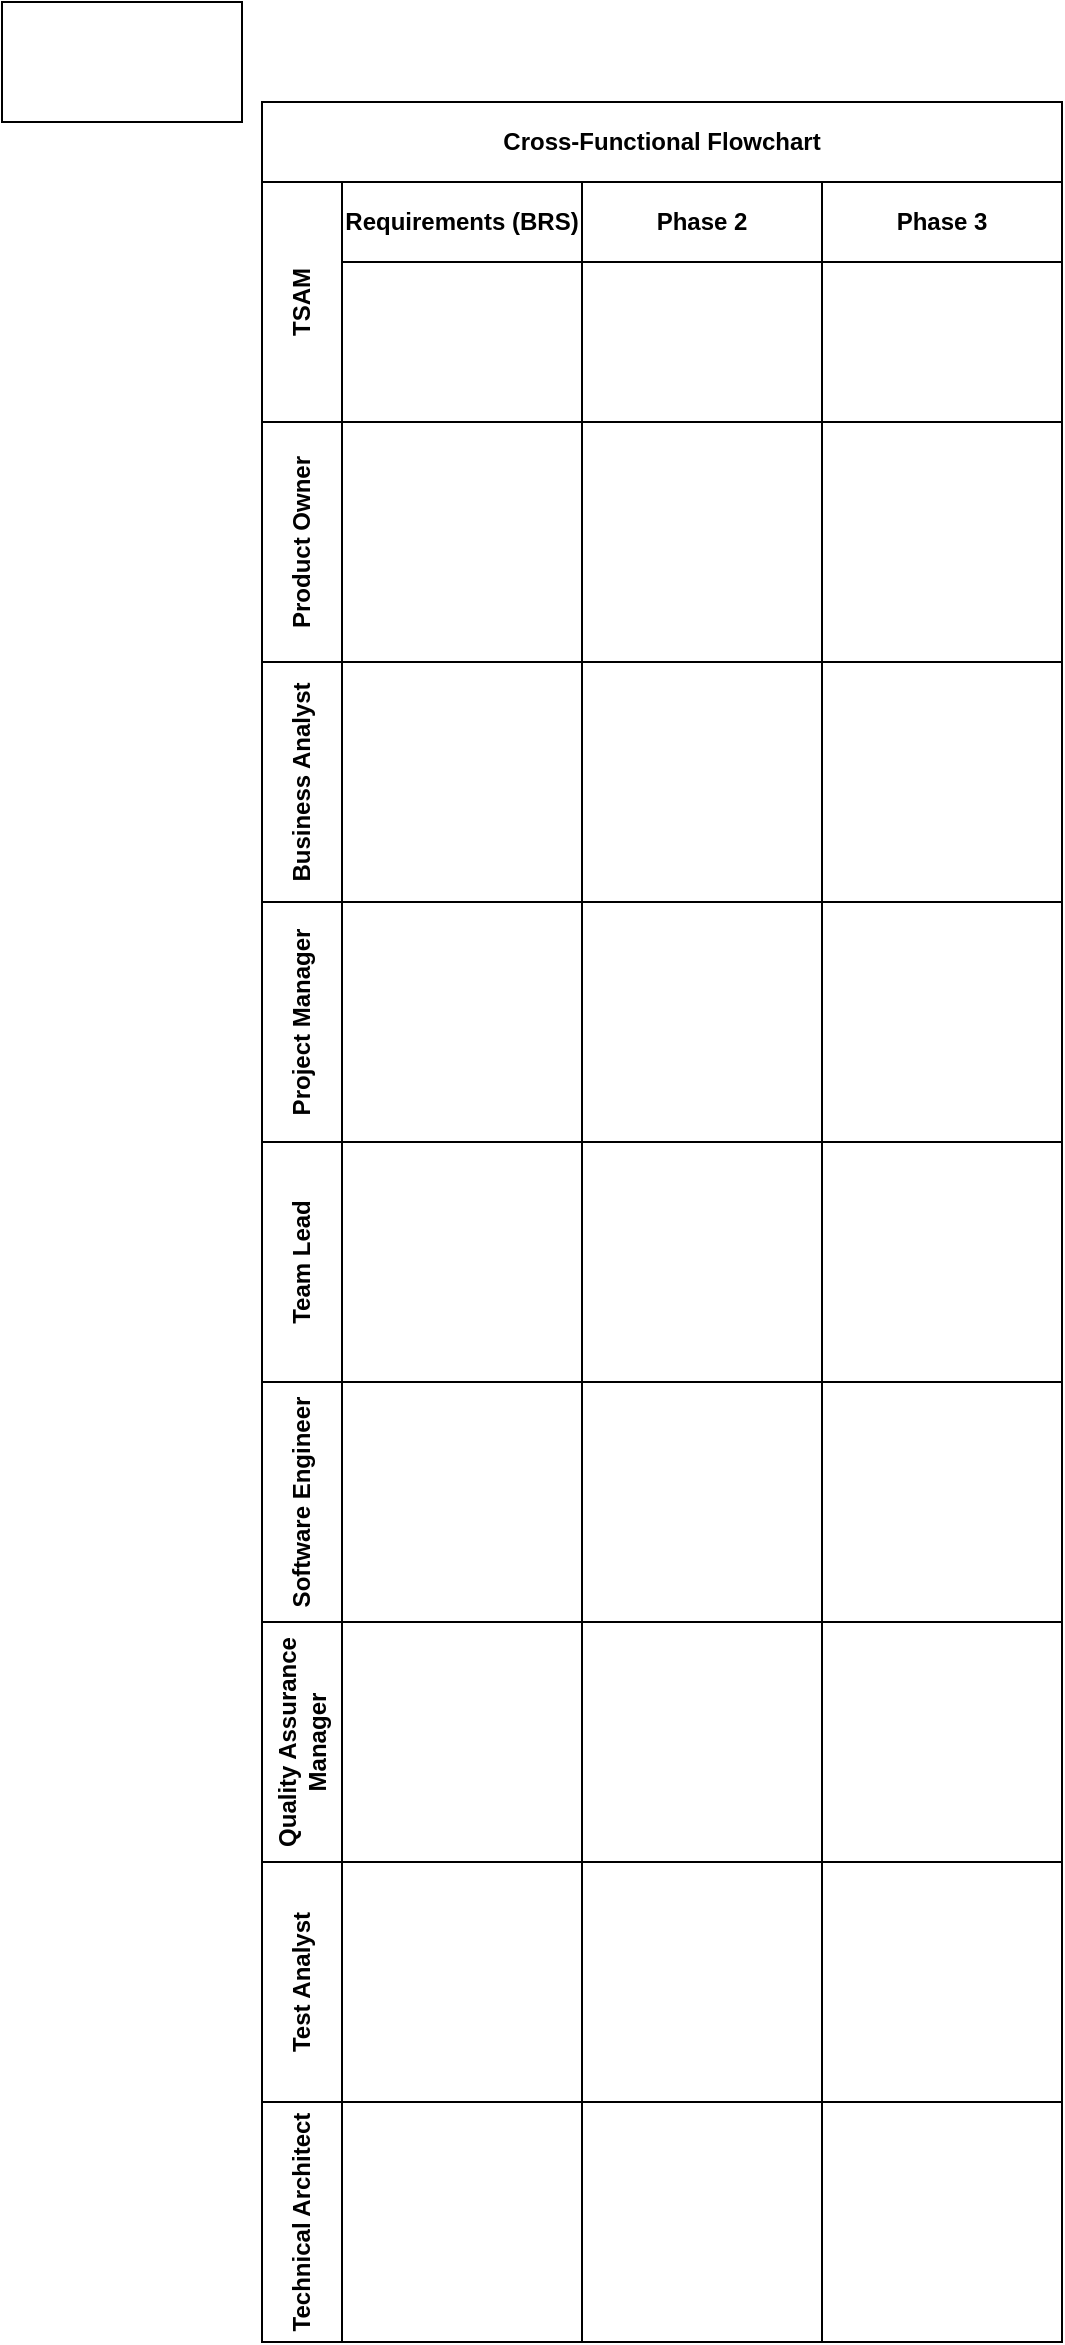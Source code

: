 <mxfile version="20.4.0" type="github">
  <diagram id="cjQkQe_6s1pKexxCDF4P" name="Page-1">
    <mxGraphModel dx="1829" dy="1068" grid="1" gridSize="10" guides="1" tooltips="1" connect="1" arrows="1" fold="1" page="1" pageScale="1" pageWidth="850" pageHeight="1100" math="0" shadow="0">
      <root>
        <mxCell id="0" />
        <mxCell id="1" parent="0" />
        <mxCell id="hVLxrc-q3zMbDH1GzHd_-53" value="Cross-Functional Flowchart" style="shape=table;childLayout=tableLayout;rowLines=0;columnLines=0;startSize=40;html=1;whiteSpace=wrap;collapsible=0;recursiveResize=0;expand=0;pointerEvents=0;fontStyle=1;align=center;" parent="1" vertex="1">
          <mxGeometry x="140" y="110" width="400" height="400" as="geometry" />
        </mxCell>
        <mxCell id="hVLxrc-q3zMbDH1GzHd_-54" value="TSAM" style="swimlane;horizontal=0;points=[[0,0.5],[1,0.5]];portConstraint=eastwest;startSize=40;html=1;whiteSpace=wrap;collapsible=0;recursiveResize=0;expand=0;pointerEvents=0;fontStyle=1" parent="hVLxrc-q3zMbDH1GzHd_-53" vertex="1">
          <mxGeometry y="40" width="400" height="120" as="geometry" />
        </mxCell>
        <mxCell id="hVLxrc-q3zMbDH1GzHd_-55" value="Requirements (BRS)" style="swimlane;connectable=0;startSize=40;html=1;whiteSpace=wrap;collapsible=0;recursiveResize=0;expand=0;pointerEvents=0;" parent="hVLxrc-q3zMbDH1GzHd_-54" vertex="1">
          <mxGeometry x="40" width="120" height="120" as="geometry">
            <mxRectangle width="120" height="120" as="alternateBounds" />
          </mxGeometry>
        </mxCell>
        <mxCell id="hVLxrc-q3zMbDH1GzHd_-56" value="Phase 2" style="swimlane;connectable=0;startSize=40;html=1;whiteSpace=wrap;collapsible=0;recursiveResize=0;expand=0;pointerEvents=0;" parent="hVLxrc-q3zMbDH1GzHd_-54" vertex="1">
          <mxGeometry x="160" width="120" height="120" as="geometry">
            <mxRectangle width="120" height="120" as="alternateBounds" />
          </mxGeometry>
        </mxCell>
        <mxCell id="hVLxrc-q3zMbDH1GzHd_-57" value="Phase 3" style="swimlane;connectable=0;startSize=40;html=1;whiteSpace=wrap;collapsible=0;recursiveResize=0;expand=0;pointerEvents=0;" parent="hVLxrc-q3zMbDH1GzHd_-54" vertex="1">
          <mxGeometry x="280" width="120" height="120" as="geometry">
            <mxRectangle width="120" height="120" as="alternateBounds" />
          </mxGeometry>
        </mxCell>
        <mxCell id="hVLxrc-q3zMbDH1GzHd_-58" value="Product Owner" style="swimlane;horizontal=0;points=[[0,0.5],[1,0.5]];portConstraint=eastwest;startSize=40;html=1;whiteSpace=wrap;collapsible=0;recursiveResize=0;expand=0;pointerEvents=0;" parent="hVLxrc-q3zMbDH1GzHd_-53" vertex="1">
          <mxGeometry y="160" width="400" height="120" as="geometry" />
        </mxCell>
        <mxCell id="hVLxrc-q3zMbDH1GzHd_-59" value="" style="swimlane;connectable=0;startSize=0;html=1;whiteSpace=wrap;collapsible=0;recursiveResize=0;expand=0;pointerEvents=0;" parent="hVLxrc-q3zMbDH1GzHd_-58" vertex="1">
          <mxGeometry x="40" width="120" height="120" as="geometry">
            <mxRectangle width="120" height="120" as="alternateBounds" />
          </mxGeometry>
        </mxCell>
        <mxCell id="hVLxrc-q3zMbDH1GzHd_-60" value="" style="swimlane;connectable=0;startSize=0;html=1;whiteSpace=wrap;collapsible=0;recursiveResize=0;expand=0;pointerEvents=0;" parent="hVLxrc-q3zMbDH1GzHd_-58" vertex="1">
          <mxGeometry x="160" width="120" height="120" as="geometry">
            <mxRectangle width="120" height="120" as="alternateBounds" />
          </mxGeometry>
        </mxCell>
        <mxCell id="hVLxrc-q3zMbDH1GzHd_-61" value="" style="swimlane;connectable=0;startSize=0;html=1;whiteSpace=wrap;collapsible=0;recursiveResize=0;expand=0;pointerEvents=0;" parent="hVLxrc-q3zMbDH1GzHd_-58" vertex="1">
          <mxGeometry x="280" width="120" height="120" as="geometry">
            <mxRectangle width="120" height="120" as="alternateBounds" />
          </mxGeometry>
        </mxCell>
        <mxCell id="hVLxrc-q3zMbDH1GzHd_-62" value="Business Analyst" style="swimlane;horizontal=0;points=[[0,0.5],[1,0.5]];portConstraint=eastwest;startSize=40;html=1;whiteSpace=wrap;collapsible=0;recursiveResize=0;expand=0;pointerEvents=0;" parent="hVLxrc-q3zMbDH1GzHd_-53" vertex="1">
          <mxGeometry y="280" width="400" height="120" as="geometry" />
        </mxCell>
        <mxCell id="hVLxrc-q3zMbDH1GzHd_-63" value="" style="swimlane;connectable=0;startSize=0;html=1;whiteSpace=wrap;collapsible=0;recursiveResize=0;expand=0;pointerEvents=0;" parent="hVLxrc-q3zMbDH1GzHd_-62" vertex="1">
          <mxGeometry x="40" width="120" height="120" as="geometry">
            <mxRectangle width="120" height="120" as="alternateBounds" />
          </mxGeometry>
        </mxCell>
        <mxCell id="hVLxrc-q3zMbDH1GzHd_-79" value="Project Manager" style="swimlane;horizontal=0;points=[[0,0.5],[1,0.5]];portConstraint=eastwest;startSize=40;html=1;whiteSpace=wrap;collapsible=0;recursiveResize=0;expand=0;pointerEvents=0;" parent="hVLxrc-q3zMbDH1GzHd_-63" vertex="1">
          <mxGeometry x="-40" y="120" width="400" height="120" as="geometry" />
        </mxCell>
        <mxCell id="hVLxrc-q3zMbDH1GzHd_-80" value="" style="swimlane;connectable=0;startSize=0;html=1;whiteSpace=wrap;collapsible=0;recursiveResize=0;expand=0;pointerEvents=0;" parent="hVLxrc-q3zMbDH1GzHd_-79" vertex="1">
          <mxGeometry x="40" width="120" height="120" as="geometry">
            <mxRectangle width="120" height="120" as="alternateBounds" />
          </mxGeometry>
        </mxCell>
        <mxCell id="hVLxrc-q3zMbDH1GzHd_-81" value="" style="swimlane;connectable=0;startSize=0;html=1;whiteSpace=wrap;collapsible=0;recursiveResize=0;expand=0;pointerEvents=0;" parent="hVLxrc-q3zMbDH1GzHd_-79" vertex="1">
          <mxGeometry x="160" width="120" height="120" as="geometry">
            <mxRectangle width="120" height="120" as="alternateBounds" />
          </mxGeometry>
        </mxCell>
        <mxCell id="hVLxrc-q3zMbDH1GzHd_-82" value="" style="swimlane;connectable=0;startSize=0;html=1;whiteSpace=wrap;collapsible=0;recursiveResize=0;expand=0;pointerEvents=0;" parent="hVLxrc-q3zMbDH1GzHd_-79" vertex="1">
          <mxGeometry x="280" width="120" height="120" as="geometry">
            <mxRectangle width="120" height="120" as="alternateBounds" />
          </mxGeometry>
        </mxCell>
        <mxCell id="hVLxrc-q3zMbDH1GzHd_-84" value="Team Lead" style="swimlane;horizontal=0;points=[[0,0.5],[1,0.5]];portConstraint=eastwest;startSize=40;html=1;whiteSpace=wrap;collapsible=0;recursiveResize=0;expand=0;pointerEvents=0;" parent="hVLxrc-q3zMbDH1GzHd_-63" vertex="1">
          <mxGeometry x="-40" y="240" width="400" height="120" as="geometry" />
        </mxCell>
        <mxCell id="hVLxrc-q3zMbDH1GzHd_-85" value="" style="swimlane;connectable=0;startSize=0;html=1;whiteSpace=wrap;collapsible=0;recursiveResize=0;expand=0;pointerEvents=0;" parent="hVLxrc-q3zMbDH1GzHd_-84" vertex="1">
          <mxGeometry x="40" width="120" height="120" as="geometry">
            <mxRectangle width="120" height="120" as="alternateBounds" />
          </mxGeometry>
        </mxCell>
        <mxCell id="hVLxrc-q3zMbDH1GzHd_-88" value="Software Engineer" style="swimlane;horizontal=0;points=[[0,0.5],[1,0.5]];portConstraint=eastwest;startSize=40;html=1;whiteSpace=wrap;collapsible=0;recursiveResize=0;expand=0;pointerEvents=0;" parent="hVLxrc-q3zMbDH1GzHd_-85" vertex="1">
          <mxGeometry x="-40" y="120" width="400" height="120" as="geometry" />
        </mxCell>
        <mxCell id="hVLxrc-q3zMbDH1GzHd_-89" value="" style="swimlane;connectable=0;startSize=0;html=1;whiteSpace=wrap;collapsible=0;recursiveResize=0;expand=0;pointerEvents=0;" parent="hVLxrc-q3zMbDH1GzHd_-88" vertex="1">
          <mxGeometry x="40" width="120" height="120" as="geometry">
            <mxRectangle width="120" height="120" as="alternateBounds" />
          </mxGeometry>
        </mxCell>
        <mxCell id="hVLxrc-q3zMbDH1GzHd_-90" value="" style="swimlane;connectable=0;startSize=0;html=1;whiteSpace=wrap;collapsible=0;recursiveResize=0;expand=0;pointerEvents=0;" parent="hVLxrc-q3zMbDH1GzHd_-88" vertex="1">
          <mxGeometry x="160" width="120" height="120" as="geometry">
            <mxRectangle width="120" height="120" as="alternateBounds" />
          </mxGeometry>
        </mxCell>
        <mxCell id="hVLxrc-q3zMbDH1GzHd_-91" value="" style="swimlane;connectable=0;startSize=0;html=1;whiteSpace=wrap;collapsible=0;recursiveResize=0;expand=0;pointerEvents=0;" parent="hVLxrc-q3zMbDH1GzHd_-88" vertex="1">
          <mxGeometry x="280" width="120" height="120" as="geometry">
            <mxRectangle width="120" height="120" as="alternateBounds" />
          </mxGeometry>
        </mxCell>
        <mxCell id="hVLxrc-q3zMbDH1GzHd_-86" value="" style="swimlane;connectable=0;startSize=0;html=1;whiteSpace=wrap;collapsible=0;recursiveResize=0;expand=0;pointerEvents=0;" parent="hVLxrc-q3zMbDH1GzHd_-84" vertex="1">
          <mxGeometry x="160" width="120" height="120" as="geometry">
            <mxRectangle width="120" height="120" as="alternateBounds" />
          </mxGeometry>
        </mxCell>
        <mxCell id="hVLxrc-q3zMbDH1GzHd_-87" value="" style="swimlane;connectable=0;startSize=0;html=1;whiteSpace=wrap;collapsible=0;recursiveResize=0;expand=0;pointerEvents=0;" parent="hVLxrc-q3zMbDH1GzHd_-84" vertex="1">
          <mxGeometry x="280" width="120" height="120" as="geometry">
            <mxRectangle width="120" height="120" as="alternateBounds" />
          </mxGeometry>
        </mxCell>
        <mxCell id="hVLxrc-q3zMbDH1GzHd_-92" value="Quality Assurance Manager" style="swimlane;horizontal=0;points=[[0,0.5],[1,0.5]];portConstraint=eastwest;startSize=40;html=1;whiteSpace=wrap;collapsible=0;recursiveResize=0;expand=0;pointerEvents=0;" parent="hVLxrc-q3zMbDH1GzHd_-63" vertex="1">
          <mxGeometry x="-40" y="480" width="400" height="120" as="geometry" />
        </mxCell>
        <mxCell id="hVLxrc-q3zMbDH1GzHd_-93" value="" style="swimlane;connectable=0;startSize=0;html=1;whiteSpace=wrap;collapsible=0;recursiveResize=0;expand=0;pointerEvents=0;" parent="hVLxrc-q3zMbDH1GzHd_-92" vertex="1">
          <mxGeometry x="40" width="120" height="120" as="geometry">
            <mxRectangle width="120" height="120" as="alternateBounds" />
          </mxGeometry>
        </mxCell>
        <mxCell id="hVLxrc-q3zMbDH1GzHd_-94" value="" style="swimlane;connectable=0;startSize=0;html=1;whiteSpace=wrap;collapsible=0;recursiveResize=0;expand=0;pointerEvents=0;" parent="hVLxrc-q3zMbDH1GzHd_-92" vertex="1">
          <mxGeometry x="160" width="120" height="120" as="geometry">
            <mxRectangle width="120" height="120" as="alternateBounds" />
          </mxGeometry>
        </mxCell>
        <mxCell id="hVLxrc-q3zMbDH1GzHd_-96" value="Test Analyst" style="swimlane;horizontal=0;points=[[0,0.5],[1,0.5]];portConstraint=eastwest;startSize=40;html=1;whiteSpace=wrap;collapsible=0;recursiveResize=0;expand=0;pointerEvents=0;" parent="hVLxrc-q3zMbDH1GzHd_-94" vertex="1">
          <mxGeometry x="-160" y="120" width="400" height="120" as="geometry" />
        </mxCell>
        <mxCell id="hVLxrc-q3zMbDH1GzHd_-97" value="" style="swimlane;connectable=0;startSize=0;html=1;whiteSpace=wrap;collapsible=0;recursiveResize=0;expand=0;pointerEvents=0;" parent="hVLxrc-q3zMbDH1GzHd_-96" vertex="1">
          <mxGeometry x="40" width="120" height="120" as="geometry">
            <mxRectangle width="120" height="120" as="alternateBounds" />
          </mxGeometry>
        </mxCell>
        <mxCell id="hVLxrc-q3zMbDH1GzHd_-100" value="Technical Architect" style="swimlane;horizontal=0;points=[[0,0.5],[1,0.5]];portConstraint=eastwest;startSize=40;html=1;whiteSpace=wrap;collapsible=0;recursiveResize=0;expand=0;pointerEvents=0;" parent="hVLxrc-q3zMbDH1GzHd_-97" vertex="1">
          <mxGeometry x="-40" y="120" width="400" height="120" as="geometry" />
        </mxCell>
        <mxCell id="hVLxrc-q3zMbDH1GzHd_-101" value="" style="swimlane;connectable=0;startSize=0;html=1;whiteSpace=wrap;collapsible=0;recursiveResize=0;expand=0;pointerEvents=0;" parent="hVLxrc-q3zMbDH1GzHd_-100" vertex="1">
          <mxGeometry x="40" width="120" height="120" as="geometry">
            <mxRectangle width="120" height="120" as="alternateBounds" />
          </mxGeometry>
        </mxCell>
        <mxCell id="hVLxrc-q3zMbDH1GzHd_-102" value="" style="swimlane;connectable=0;startSize=0;html=1;whiteSpace=wrap;collapsible=0;recursiveResize=0;expand=0;pointerEvents=0;" parent="hVLxrc-q3zMbDH1GzHd_-100" vertex="1">
          <mxGeometry x="160" width="120" height="120" as="geometry">
            <mxRectangle width="120" height="120" as="alternateBounds" />
          </mxGeometry>
        </mxCell>
        <mxCell id="hVLxrc-q3zMbDH1GzHd_-103" value="" style="swimlane;connectable=0;startSize=0;html=1;whiteSpace=wrap;collapsible=0;recursiveResize=0;expand=0;pointerEvents=0;" parent="hVLxrc-q3zMbDH1GzHd_-100" vertex="1">
          <mxGeometry x="280" width="120" height="120" as="geometry">
            <mxRectangle width="120" height="120" as="alternateBounds" />
          </mxGeometry>
        </mxCell>
        <mxCell id="hVLxrc-q3zMbDH1GzHd_-98" value="" style="swimlane;connectable=0;startSize=0;html=1;whiteSpace=wrap;collapsible=0;recursiveResize=0;expand=0;pointerEvents=0;" parent="hVLxrc-q3zMbDH1GzHd_-96" vertex="1">
          <mxGeometry x="160" width="120" height="120" as="geometry">
            <mxRectangle width="120" height="120" as="alternateBounds" />
          </mxGeometry>
        </mxCell>
        <mxCell id="hVLxrc-q3zMbDH1GzHd_-99" value="" style="swimlane;connectable=0;startSize=0;html=1;whiteSpace=wrap;collapsible=0;recursiveResize=0;expand=0;pointerEvents=0;" parent="hVLxrc-q3zMbDH1GzHd_-96" vertex="1">
          <mxGeometry x="280" width="120" height="120" as="geometry">
            <mxRectangle width="120" height="120" as="alternateBounds" />
          </mxGeometry>
        </mxCell>
        <mxCell id="hVLxrc-q3zMbDH1GzHd_-95" value="" style="swimlane;connectable=0;startSize=0;html=1;whiteSpace=wrap;collapsible=0;recursiveResize=0;expand=0;pointerEvents=0;" parent="hVLxrc-q3zMbDH1GzHd_-92" vertex="1">
          <mxGeometry x="280" width="120" height="120" as="geometry">
            <mxRectangle width="120" height="120" as="alternateBounds" />
          </mxGeometry>
        </mxCell>
        <mxCell id="hVLxrc-q3zMbDH1GzHd_-64" value="" style="swimlane;connectable=0;startSize=0;html=1;whiteSpace=wrap;collapsible=0;recursiveResize=0;expand=0;pointerEvents=0;" parent="hVLxrc-q3zMbDH1GzHd_-62" vertex="1">
          <mxGeometry x="160" width="120" height="120" as="geometry">
            <mxRectangle width="120" height="120" as="alternateBounds" />
          </mxGeometry>
        </mxCell>
        <mxCell id="hVLxrc-q3zMbDH1GzHd_-65" value="" style="swimlane;connectable=0;startSize=0;html=1;whiteSpace=wrap;collapsible=0;recursiveResize=0;expand=0;pointerEvents=0;" parent="hVLxrc-q3zMbDH1GzHd_-62" vertex="1">
          <mxGeometry x="280" width="120" height="120" as="geometry">
            <mxRectangle width="120" height="120" as="alternateBounds" />
          </mxGeometry>
        </mxCell>
        <mxCell id="la-y4W0dCYKA9PRowENF-1" value="" style="whiteSpace=wrap;html=1;" vertex="1" parent="1">
          <mxGeometry x="10" y="60" width="120" height="60" as="geometry" />
        </mxCell>
      </root>
    </mxGraphModel>
  </diagram>
</mxfile>
